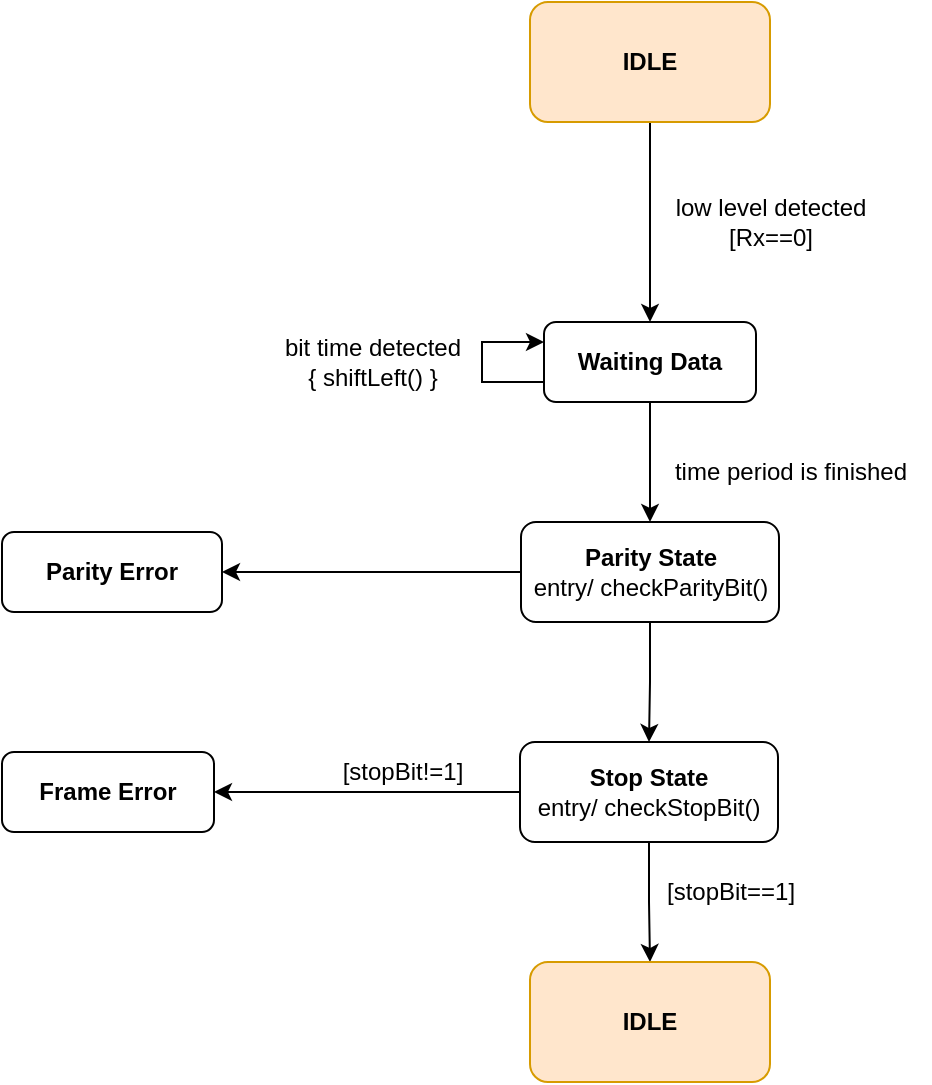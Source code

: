 <mxfile version="20.8.20" type="github">
  <diagram name="Page-1" id="bUjizvXI1Ob74S3Fz9Pd">
    <mxGraphModel dx="1050" dy="553" grid="1" gridSize="10" guides="1" tooltips="1" connect="1" arrows="1" fold="1" page="1" pageScale="1" pageWidth="827" pageHeight="1169" math="0" shadow="0">
      <root>
        <mxCell id="0" />
        <mxCell id="1" parent="0" />
        <mxCell id="SEJJL2JhkryHIVJPhwfK-19" style="edgeStyle=orthogonalEdgeStyle;rounded=0;orthogonalLoop=1;jettySize=auto;html=1;" edge="1" parent="1" source="SEJJL2JhkryHIVJPhwfK-1" target="SEJJL2JhkryHIVJPhwfK-2">
          <mxGeometry relative="1" as="geometry" />
        </mxCell>
        <mxCell id="SEJJL2JhkryHIVJPhwfK-1" value="&lt;b&gt;IDLE&lt;/b&gt;" style="rounded=1;whiteSpace=wrap;html=1;fillColor=#ffe6cc;strokeColor=#d79b00;" vertex="1" parent="1">
          <mxGeometry x="354" y="190" width="120" height="60" as="geometry" />
        </mxCell>
        <mxCell id="SEJJL2JhkryHIVJPhwfK-11" style="edgeStyle=orthogonalEdgeStyle;rounded=0;orthogonalLoop=1;jettySize=auto;html=1;exitX=0.5;exitY=1;exitDx=0;exitDy=0;entryX=0.5;entryY=0;entryDx=0;entryDy=0;" edge="1" parent="1" source="SEJJL2JhkryHIVJPhwfK-2" target="SEJJL2JhkryHIVJPhwfK-9">
          <mxGeometry relative="1" as="geometry" />
        </mxCell>
        <mxCell id="SEJJL2JhkryHIVJPhwfK-2" value="&lt;b&gt;Waiting Data&lt;/b&gt;" style="rounded=1;whiteSpace=wrap;html=1;" vertex="1" parent="1">
          <mxGeometry x="361" y="350" width="106" height="40" as="geometry" />
        </mxCell>
        <mxCell id="SEJJL2JhkryHIVJPhwfK-4" value="low level detected&lt;br&gt;[Rx==0]" style="text;html=1;align=center;verticalAlign=middle;resizable=0;points=[];autosize=1;strokeColor=none;fillColor=none;" vertex="1" parent="1">
          <mxGeometry x="414" y="280" width="120" height="40" as="geometry" />
        </mxCell>
        <mxCell id="SEJJL2JhkryHIVJPhwfK-7" value="bit time detected&lt;br&gt;{ shiftLeft() }" style="text;html=1;align=center;verticalAlign=middle;resizable=0;points=[];autosize=1;strokeColor=none;fillColor=none;" vertex="1" parent="1">
          <mxGeometry x="220" y="350" width="110" height="40" as="geometry" />
        </mxCell>
        <mxCell id="SEJJL2JhkryHIVJPhwfK-18" style="edgeStyle=orthogonalEdgeStyle;rounded=0;orthogonalLoop=1;jettySize=auto;html=1;entryX=0.5;entryY=0;entryDx=0;entryDy=0;" edge="1" parent="1" source="SEJJL2JhkryHIVJPhwfK-9" target="SEJJL2JhkryHIVJPhwfK-17">
          <mxGeometry relative="1" as="geometry" />
        </mxCell>
        <mxCell id="SEJJL2JhkryHIVJPhwfK-22" style="edgeStyle=orthogonalEdgeStyle;rounded=0;orthogonalLoop=1;jettySize=auto;html=1;exitX=0;exitY=0.5;exitDx=0;exitDy=0;" edge="1" parent="1" source="SEJJL2JhkryHIVJPhwfK-9" target="SEJJL2JhkryHIVJPhwfK-13">
          <mxGeometry relative="1" as="geometry" />
        </mxCell>
        <mxCell id="SEJJL2JhkryHIVJPhwfK-9" value="&lt;b&gt;Parity State&lt;br&gt;&lt;/b&gt;entry/ checkParityBit()" style="rounded=1;whiteSpace=wrap;html=1;" vertex="1" parent="1">
          <mxGeometry x="349.5" y="450" width="129" height="50" as="geometry" />
        </mxCell>
        <mxCell id="SEJJL2JhkryHIVJPhwfK-10" style="edgeStyle=orthogonalEdgeStyle;rounded=0;orthogonalLoop=1;jettySize=auto;html=1;exitX=0;exitY=0.75;exitDx=0;exitDy=0;entryX=0;entryY=0.25;entryDx=0;entryDy=0;" edge="1" parent="1" source="SEJJL2JhkryHIVJPhwfK-2" target="SEJJL2JhkryHIVJPhwfK-2">
          <mxGeometry relative="1" as="geometry">
            <Array as="points">
              <mxPoint x="330" y="380" />
              <mxPoint x="330" y="360" />
            </Array>
          </mxGeometry>
        </mxCell>
        <mxCell id="SEJJL2JhkryHIVJPhwfK-13" value="&lt;b&gt;Parity Error&lt;/b&gt;" style="rounded=1;whiteSpace=wrap;html=1;" vertex="1" parent="1">
          <mxGeometry x="90" y="455" width="110" height="40" as="geometry" />
        </mxCell>
        <mxCell id="SEJJL2JhkryHIVJPhwfK-14" value="&lt;b&gt;Frame Error&lt;/b&gt;" style="rounded=1;whiteSpace=wrap;html=1;" vertex="1" parent="1">
          <mxGeometry x="90" y="565" width="106" height="40" as="geometry" />
        </mxCell>
        <mxCell id="SEJJL2JhkryHIVJPhwfK-16" value="time period is finished" style="text;html=1;align=center;verticalAlign=middle;resizable=0;points=[];autosize=1;strokeColor=none;fillColor=none;" vertex="1" parent="1">
          <mxGeometry x="414" y="410" width="140" height="30" as="geometry" />
        </mxCell>
        <mxCell id="SEJJL2JhkryHIVJPhwfK-20" style="edgeStyle=orthogonalEdgeStyle;rounded=0;orthogonalLoop=1;jettySize=auto;html=1;entryX=1;entryY=0.5;entryDx=0;entryDy=0;" edge="1" parent="1" source="SEJJL2JhkryHIVJPhwfK-17" target="SEJJL2JhkryHIVJPhwfK-14">
          <mxGeometry relative="1" as="geometry">
            <mxPoint x="210" y="585" as="targetPoint" />
          </mxGeometry>
        </mxCell>
        <mxCell id="SEJJL2JhkryHIVJPhwfK-27" style="edgeStyle=orthogonalEdgeStyle;rounded=0;orthogonalLoop=1;jettySize=auto;html=1;exitX=0.5;exitY=1;exitDx=0;exitDy=0;entryX=0.5;entryY=0;entryDx=0;entryDy=0;" edge="1" parent="1" source="SEJJL2JhkryHIVJPhwfK-17" target="SEJJL2JhkryHIVJPhwfK-26">
          <mxGeometry relative="1" as="geometry" />
        </mxCell>
        <mxCell id="SEJJL2JhkryHIVJPhwfK-17" value="&lt;b&gt;Stop State&lt;br&gt;&lt;/b&gt;entry/ checkStopBit()" style="rounded=1;whiteSpace=wrap;html=1;" vertex="1" parent="1">
          <mxGeometry x="349" y="560" width="129" height="50" as="geometry" />
        </mxCell>
        <mxCell id="SEJJL2JhkryHIVJPhwfK-23" value="[stopBit!=1]" style="text;html=1;align=center;verticalAlign=middle;resizable=0;points=[];autosize=1;strokeColor=none;fillColor=none;" vertex="1" parent="1">
          <mxGeometry x="250" y="560" width="80" height="30" as="geometry" />
        </mxCell>
        <mxCell id="SEJJL2JhkryHIVJPhwfK-24" value="[stopBit==1]" style="text;html=1;align=center;verticalAlign=middle;resizable=0;points=[];autosize=1;strokeColor=none;fillColor=none;" vertex="1" parent="1">
          <mxGeometry x="409" y="620" width="90" height="30" as="geometry" />
        </mxCell>
        <mxCell id="SEJJL2JhkryHIVJPhwfK-26" value="&lt;b&gt;IDLE&lt;/b&gt;" style="rounded=1;whiteSpace=wrap;html=1;fillColor=#ffe6cc;strokeColor=#d79b00;" vertex="1" parent="1">
          <mxGeometry x="354" y="670" width="120" height="60" as="geometry" />
        </mxCell>
      </root>
    </mxGraphModel>
  </diagram>
</mxfile>
